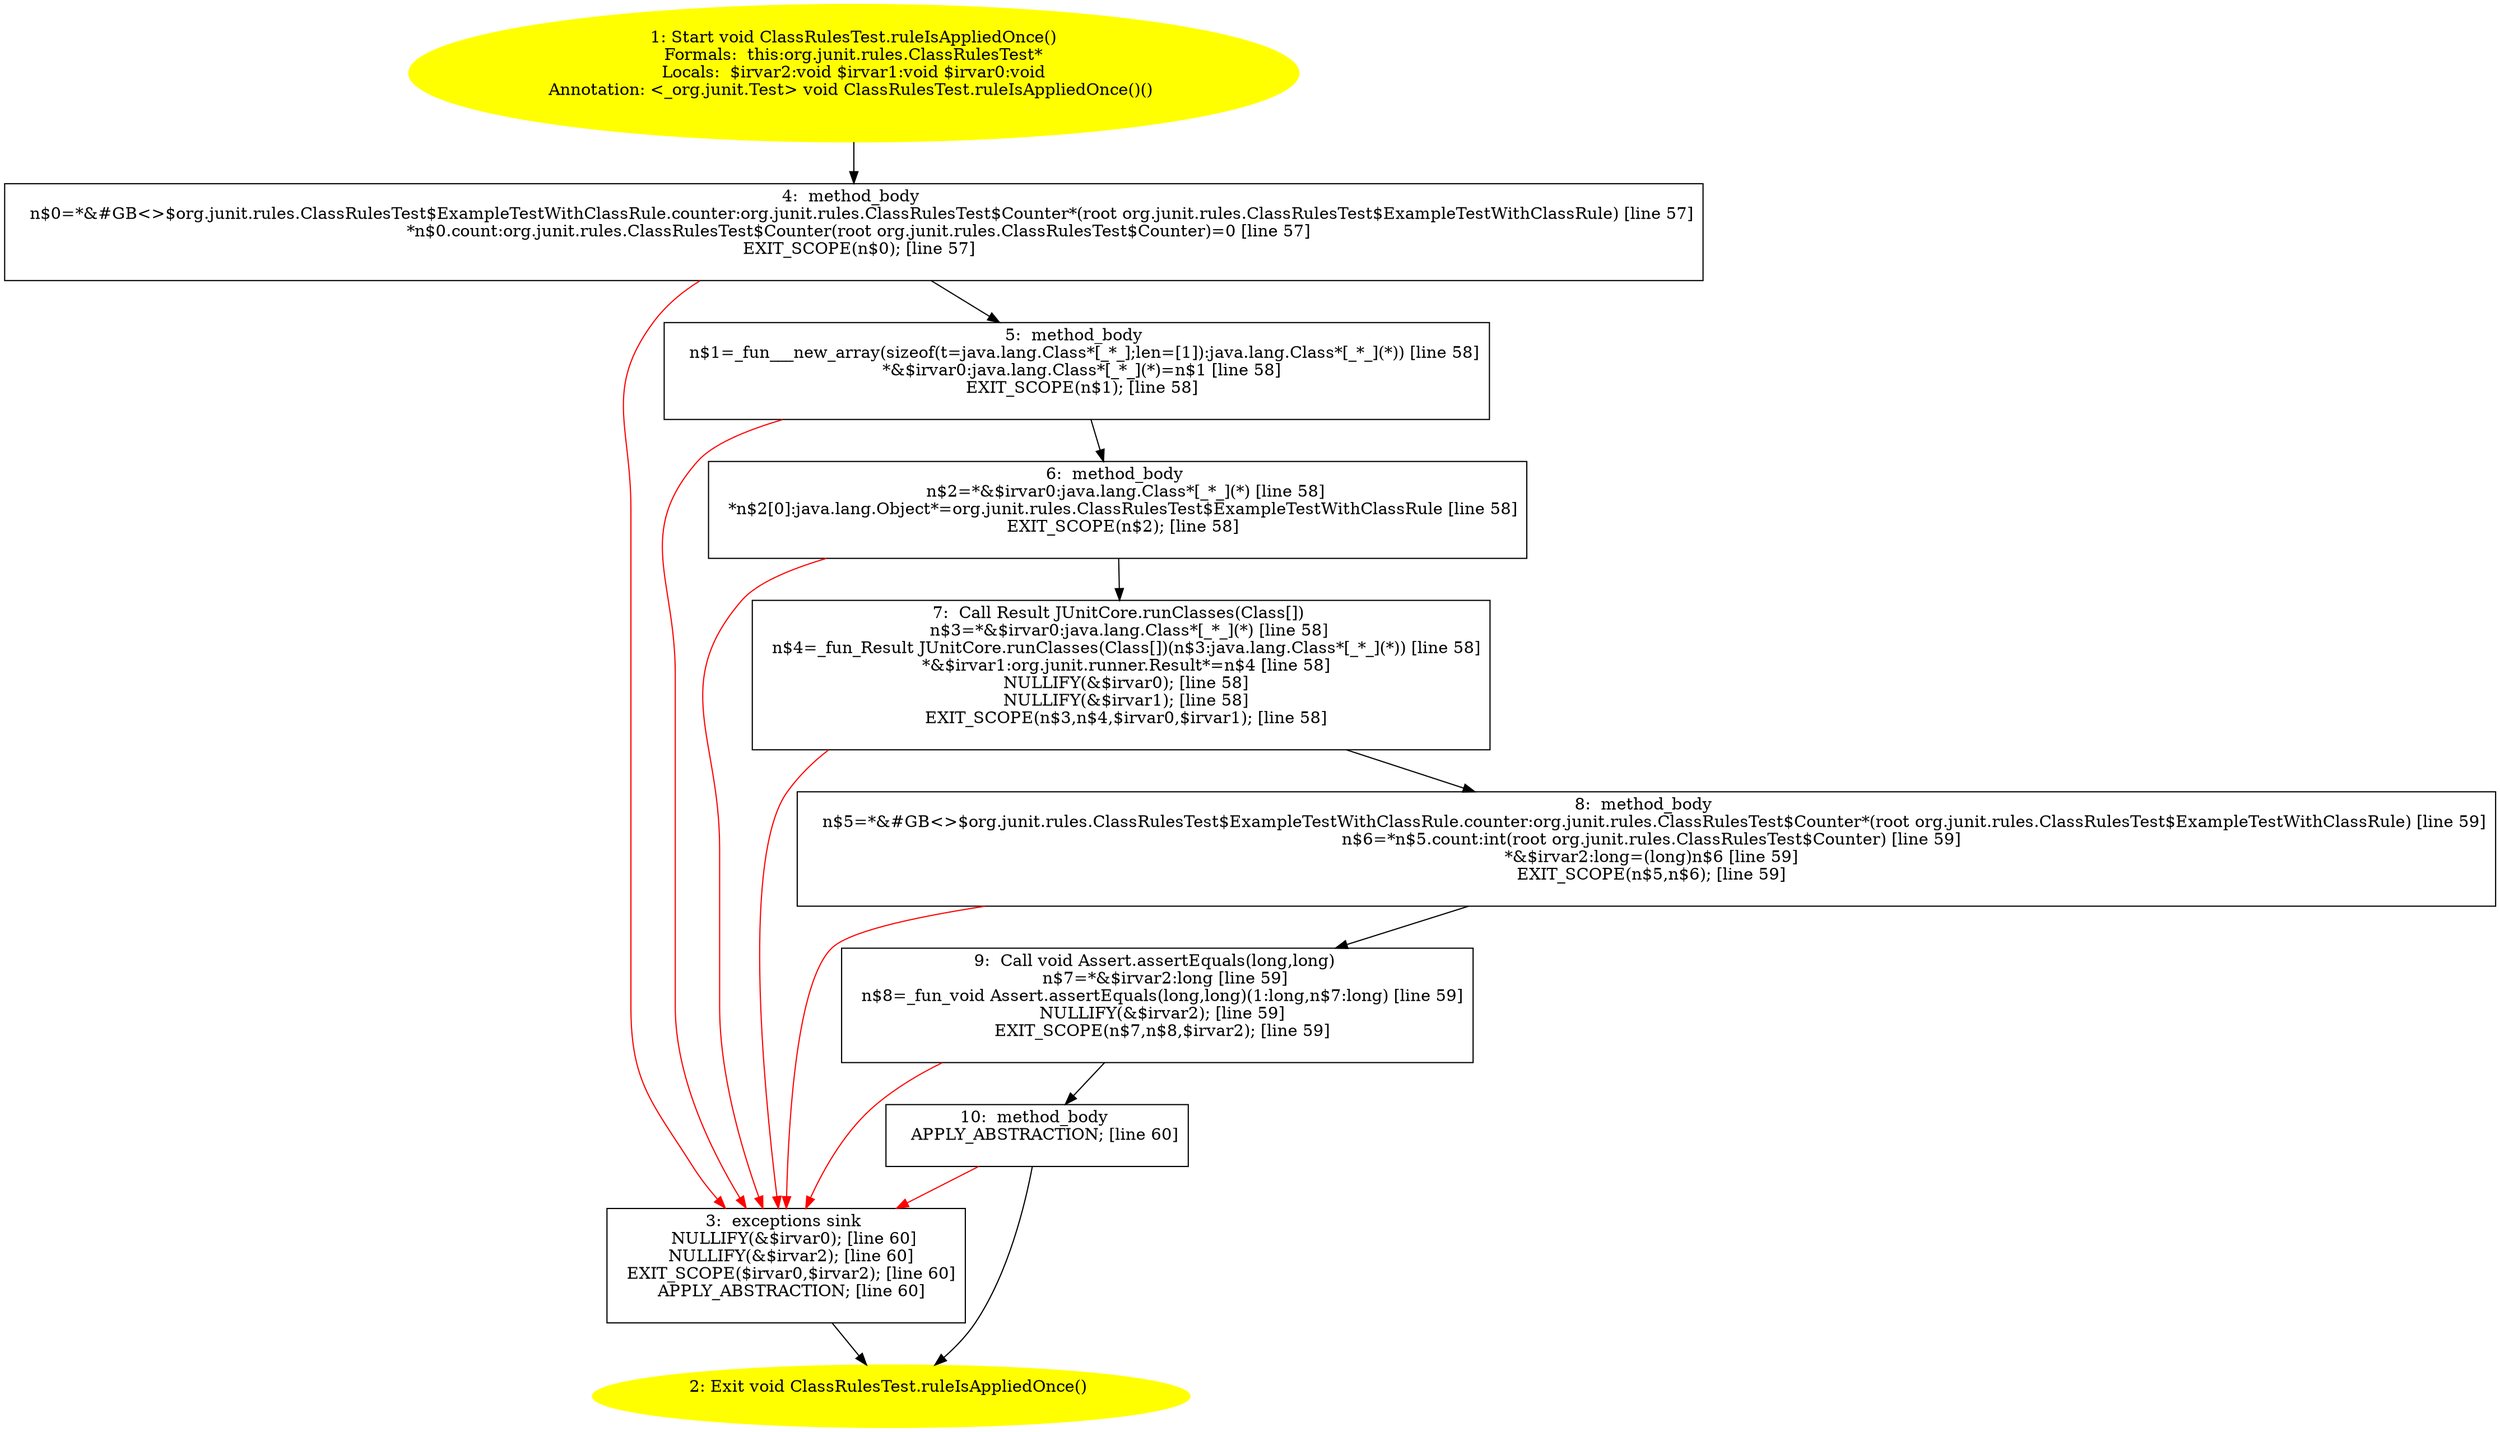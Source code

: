/* @generated */
digraph cfg {
"org.junit.rules.ClassRulesTest.ruleIsAppliedOnce():void.26f05579d406634349905d98f9d8c8f3_1" [label="1: Start void ClassRulesTest.ruleIsAppliedOnce()\nFormals:  this:org.junit.rules.ClassRulesTest*\nLocals:  $irvar2:void $irvar1:void $irvar0:void\nAnnotation: <_org.junit.Test> void ClassRulesTest.ruleIsAppliedOnce()() \n  " color=yellow style=filled]
	

	 "org.junit.rules.ClassRulesTest.ruleIsAppliedOnce():void.26f05579d406634349905d98f9d8c8f3_1" -> "org.junit.rules.ClassRulesTest.ruleIsAppliedOnce():void.26f05579d406634349905d98f9d8c8f3_4" ;
"org.junit.rules.ClassRulesTest.ruleIsAppliedOnce():void.26f05579d406634349905d98f9d8c8f3_2" [label="2: Exit void ClassRulesTest.ruleIsAppliedOnce() \n  " color=yellow style=filled]
	

"org.junit.rules.ClassRulesTest.ruleIsAppliedOnce():void.26f05579d406634349905d98f9d8c8f3_3" [label="3:  exceptions sink \n   NULLIFY(&$irvar0); [line 60]\n  NULLIFY(&$irvar2); [line 60]\n  EXIT_SCOPE($irvar0,$irvar2); [line 60]\n  APPLY_ABSTRACTION; [line 60]\n " shape="box"]
	

	 "org.junit.rules.ClassRulesTest.ruleIsAppliedOnce():void.26f05579d406634349905d98f9d8c8f3_3" -> "org.junit.rules.ClassRulesTest.ruleIsAppliedOnce():void.26f05579d406634349905d98f9d8c8f3_2" ;
"org.junit.rules.ClassRulesTest.ruleIsAppliedOnce():void.26f05579d406634349905d98f9d8c8f3_4" [label="4:  method_body \n   n$0=*&#GB<>$org.junit.rules.ClassRulesTest$ExampleTestWithClassRule.counter:org.junit.rules.ClassRulesTest$Counter*(root org.junit.rules.ClassRulesTest$ExampleTestWithClassRule) [line 57]\n  *n$0.count:org.junit.rules.ClassRulesTest$Counter(root org.junit.rules.ClassRulesTest$Counter)=0 [line 57]\n  EXIT_SCOPE(n$0); [line 57]\n " shape="box"]
	

	 "org.junit.rules.ClassRulesTest.ruleIsAppliedOnce():void.26f05579d406634349905d98f9d8c8f3_4" -> "org.junit.rules.ClassRulesTest.ruleIsAppliedOnce():void.26f05579d406634349905d98f9d8c8f3_5" ;
	 "org.junit.rules.ClassRulesTest.ruleIsAppliedOnce():void.26f05579d406634349905d98f9d8c8f3_4" -> "org.junit.rules.ClassRulesTest.ruleIsAppliedOnce():void.26f05579d406634349905d98f9d8c8f3_3" [color="red" ];
"org.junit.rules.ClassRulesTest.ruleIsAppliedOnce():void.26f05579d406634349905d98f9d8c8f3_5" [label="5:  method_body \n   n$1=_fun___new_array(sizeof(t=java.lang.Class*[_*_];len=[1]):java.lang.Class*[_*_](*)) [line 58]\n  *&$irvar0:java.lang.Class*[_*_](*)=n$1 [line 58]\n  EXIT_SCOPE(n$1); [line 58]\n " shape="box"]
	

	 "org.junit.rules.ClassRulesTest.ruleIsAppliedOnce():void.26f05579d406634349905d98f9d8c8f3_5" -> "org.junit.rules.ClassRulesTest.ruleIsAppliedOnce():void.26f05579d406634349905d98f9d8c8f3_6" ;
	 "org.junit.rules.ClassRulesTest.ruleIsAppliedOnce():void.26f05579d406634349905d98f9d8c8f3_5" -> "org.junit.rules.ClassRulesTest.ruleIsAppliedOnce():void.26f05579d406634349905d98f9d8c8f3_3" [color="red" ];
"org.junit.rules.ClassRulesTest.ruleIsAppliedOnce():void.26f05579d406634349905d98f9d8c8f3_6" [label="6:  method_body \n   n$2=*&$irvar0:java.lang.Class*[_*_](*) [line 58]\n  *n$2[0]:java.lang.Object*=org.junit.rules.ClassRulesTest$ExampleTestWithClassRule [line 58]\n  EXIT_SCOPE(n$2); [line 58]\n " shape="box"]
	

	 "org.junit.rules.ClassRulesTest.ruleIsAppliedOnce():void.26f05579d406634349905d98f9d8c8f3_6" -> "org.junit.rules.ClassRulesTest.ruleIsAppliedOnce():void.26f05579d406634349905d98f9d8c8f3_7" ;
	 "org.junit.rules.ClassRulesTest.ruleIsAppliedOnce():void.26f05579d406634349905d98f9d8c8f3_6" -> "org.junit.rules.ClassRulesTest.ruleIsAppliedOnce():void.26f05579d406634349905d98f9d8c8f3_3" [color="red" ];
"org.junit.rules.ClassRulesTest.ruleIsAppliedOnce():void.26f05579d406634349905d98f9d8c8f3_7" [label="7:  Call Result JUnitCore.runClasses(Class[]) \n   n$3=*&$irvar0:java.lang.Class*[_*_](*) [line 58]\n  n$4=_fun_Result JUnitCore.runClasses(Class[])(n$3:java.lang.Class*[_*_](*)) [line 58]\n  *&$irvar1:org.junit.runner.Result*=n$4 [line 58]\n  NULLIFY(&$irvar0); [line 58]\n  NULLIFY(&$irvar1); [line 58]\n  EXIT_SCOPE(n$3,n$4,$irvar0,$irvar1); [line 58]\n " shape="box"]
	

	 "org.junit.rules.ClassRulesTest.ruleIsAppliedOnce():void.26f05579d406634349905d98f9d8c8f3_7" -> "org.junit.rules.ClassRulesTest.ruleIsAppliedOnce():void.26f05579d406634349905d98f9d8c8f3_8" ;
	 "org.junit.rules.ClassRulesTest.ruleIsAppliedOnce():void.26f05579d406634349905d98f9d8c8f3_7" -> "org.junit.rules.ClassRulesTest.ruleIsAppliedOnce():void.26f05579d406634349905d98f9d8c8f3_3" [color="red" ];
"org.junit.rules.ClassRulesTest.ruleIsAppliedOnce():void.26f05579d406634349905d98f9d8c8f3_8" [label="8:  method_body \n   n$5=*&#GB<>$org.junit.rules.ClassRulesTest$ExampleTestWithClassRule.counter:org.junit.rules.ClassRulesTest$Counter*(root org.junit.rules.ClassRulesTest$ExampleTestWithClassRule) [line 59]\n  n$6=*n$5.count:int(root org.junit.rules.ClassRulesTest$Counter) [line 59]\n  *&$irvar2:long=(long)n$6 [line 59]\n  EXIT_SCOPE(n$5,n$6); [line 59]\n " shape="box"]
	

	 "org.junit.rules.ClassRulesTest.ruleIsAppliedOnce():void.26f05579d406634349905d98f9d8c8f3_8" -> "org.junit.rules.ClassRulesTest.ruleIsAppliedOnce():void.26f05579d406634349905d98f9d8c8f3_9" ;
	 "org.junit.rules.ClassRulesTest.ruleIsAppliedOnce():void.26f05579d406634349905d98f9d8c8f3_8" -> "org.junit.rules.ClassRulesTest.ruleIsAppliedOnce():void.26f05579d406634349905d98f9d8c8f3_3" [color="red" ];
"org.junit.rules.ClassRulesTest.ruleIsAppliedOnce():void.26f05579d406634349905d98f9d8c8f3_9" [label="9:  Call void Assert.assertEquals(long,long) \n   n$7=*&$irvar2:long [line 59]\n  n$8=_fun_void Assert.assertEquals(long,long)(1:long,n$7:long) [line 59]\n  NULLIFY(&$irvar2); [line 59]\n  EXIT_SCOPE(n$7,n$8,$irvar2); [line 59]\n " shape="box"]
	

	 "org.junit.rules.ClassRulesTest.ruleIsAppliedOnce():void.26f05579d406634349905d98f9d8c8f3_9" -> "org.junit.rules.ClassRulesTest.ruleIsAppliedOnce():void.26f05579d406634349905d98f9d8c8f3_10" ;
	 "org.junit.rules.ClassRulesTest.ruleIsAppliedOnce():void.26f05579d406634349905d98f9d8c8f3_9" -> "org.junit.rules.ClassRulesTest.ruleIsAppliedOnce():void.26f05579d406634349905d98f9d8c8f3_3" [color="red" ];
"org.junit.rules.ClassRulesTest.ruleIsAppliedOnce():void.26f05579d406634349905d98f9d8c8f3_10" [label="10:  method_body \n   APPLY_ABSTRACTION; [line 60]\n " shape="box"]
	

	 "org.junit.rules.ClassRulesTest.ruleIsAppliedOnce():void.26f05579d406634349905d98f9d8c8f3_10" -> "org.junit.rules.ClassRulesTest.ruleIsAppliedOnce():void.26f05579d406634349905d98f9d8c8f3_2" ;
	 "org.junit.rules.ClassRulesTest.ruleIsAppliedOnce():void.26f05579d406634349905d98f9d8c8f3_10" -> "org.junit.rules.ClassRulesTest.ruleIsAppliedOnce():void.26f05579d406634349905d98f9d8c8f3_3" [color="red" ];
}
